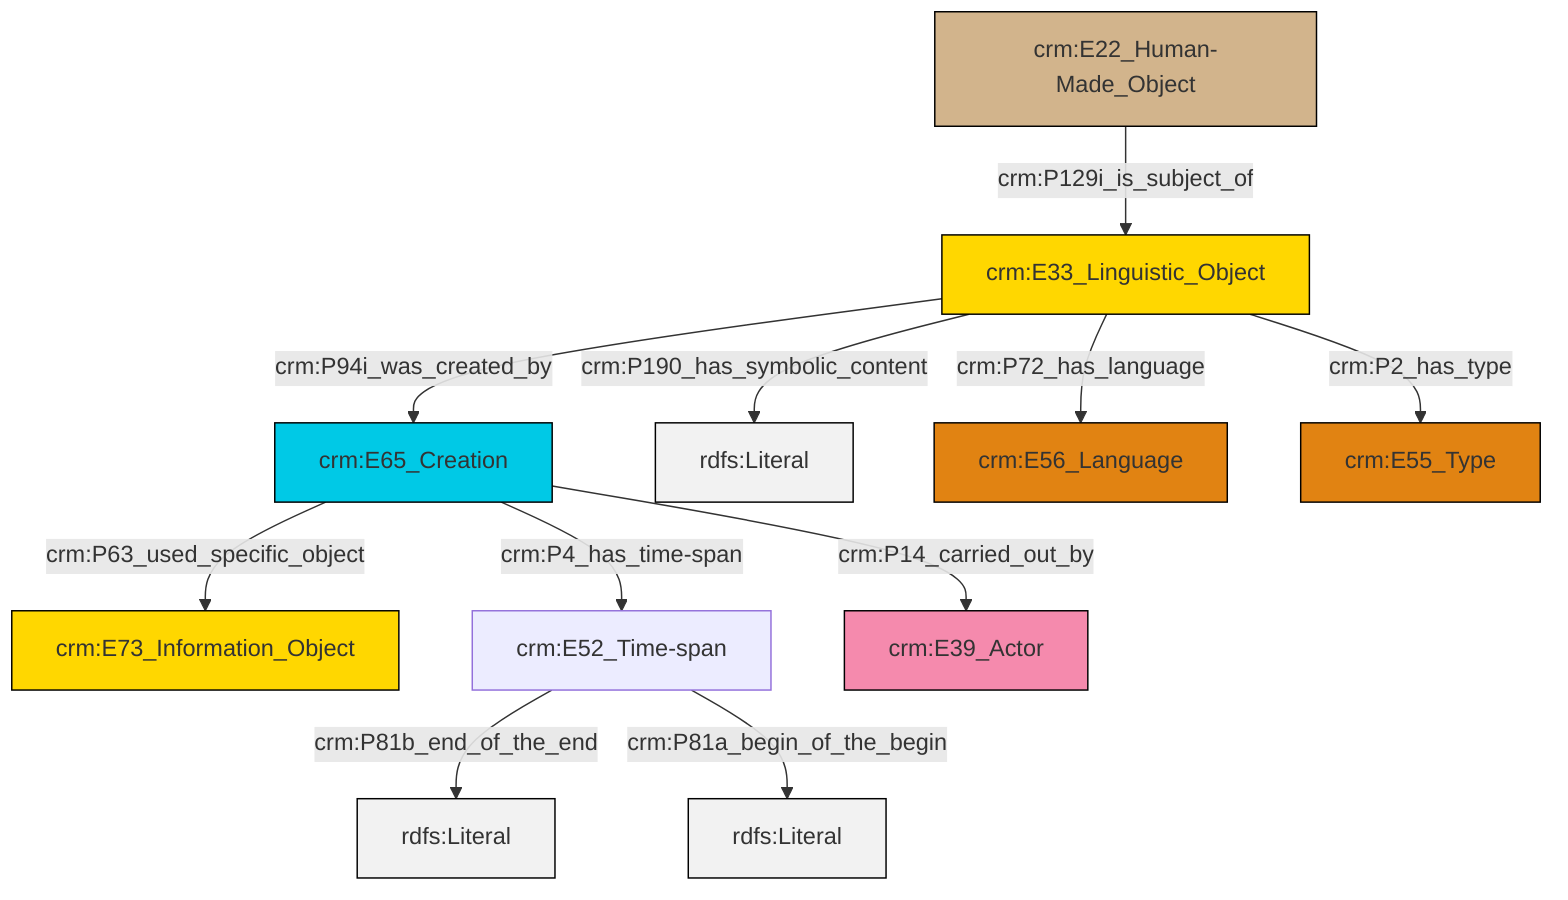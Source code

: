 graph TD
classDef Literal fill:#f2f2f2,stroke:#000000;
classDef CRM_Entity fill:#FFFFFF,stroke:#000000;
classDef Temporal_Entity fill:#00C9E6, stroke:#000000;
classDef Type fill:#E18312, stroke:#000000;
classDef Time-Span fill:#2C9C91, stroke:#000000;
classDef Appellation fill:#FFEB7F, stroke:#000000;
classDef Place fill:#008836, stroke:#000000;
classDef Persistent_Item fill:#B266B2, stroke:#000000;
classDef Conceptual_Object fill:#FFD700, stroke:#000000;
classDef Physical_Thing fill:#D2B48C, stroke:#000000;
classDef Actor fill:#f58aad, stroke:#000000;
classDef PC_Classes fill:#4ce600, stroke:#000000;
classDef Multi fill:#cccccc,stroke:#000000;

0["crm:E33_Linguistic_Object"]:::Conceptual_Object -->|crm:P94i_was_created_by| 1["crm:E65_Creation"]:::Temporal_Entity
2["crm:E22_Human-Made_Object"]:::Physical_Thing -->|crm:P129i_is_subject_of| 0["crm:E33_Linguistic_Object"]:::Conceptual_Object
0["crm:E33_Linguistic_Object"]:::Conceptual_Object -->|crm:P190_has_symbolic_content| 4[rdfs:Literal]:::Literal
1["crm:E65_Creation"]:::Temporal_Entity -->|crm:P4_has_time-span| 8["crm:E52_Time-span"]:::Default
1["crm:E65_Creation"]:::Temporal_Entity -->|crm:P63_used_specific_object| 5["crm:E73_Information_Object"]:::Conceptual_Object
1["crm:E65_Creation"]:::Temporal_Entity -->|crm:P14_carried_out_by| 9["crm:E39_Actor"]:::Actor
8["crm:E52_Time-span"]:::Default -->|crm:P81b_end_of_the_end| 10[rdfs:Literal]:::Literal
8["crm:E52_Time-span"]:::Default -->|crm:P81a_begin_of_the_begin| 17[rdfs:Literal]:::Literal
0["crm:E33_Linguistic_Object"]:::Conceptual_Object -->|crm:P2_has_type| 14["crm:E55_Type"]:::Type
0["crm:E33_Linguistic_Object"]:::Conceptual_Object -->|crm:P72_has_language| 12["crm:E56_Language"]:::Type